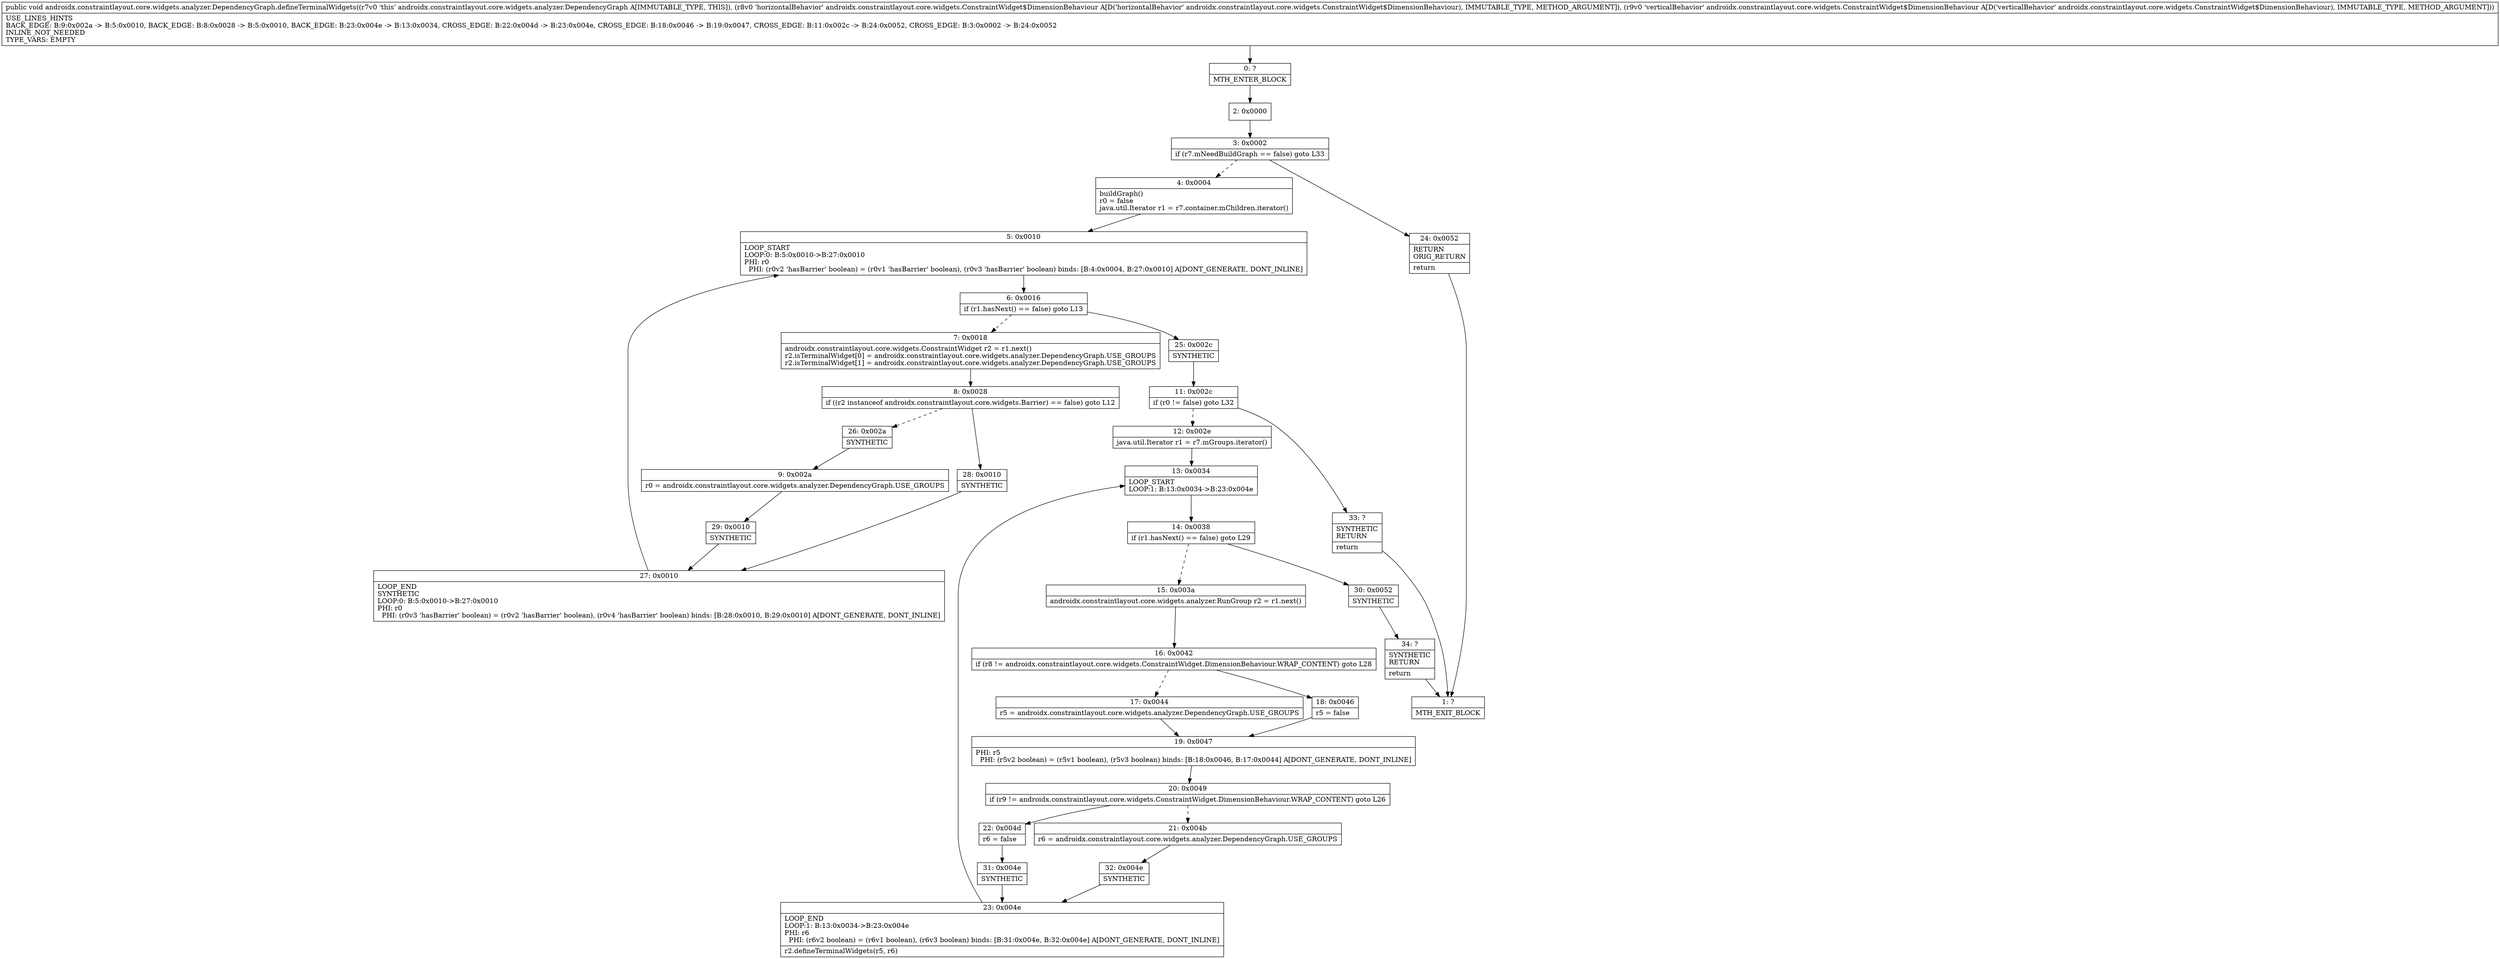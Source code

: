 digraph "CFG forandroidx.constraintlayout.core.widgets.analyzer.DependencyGraph.defineTerminalWidgets(Landroidx\/constraintlayout\/core\/widgets\/ConstraintWidget$DimensionBehaviour;Landroidx\/constraintlayout\/core\/widgets\/ConstraintWidget$DimensionBehaviour;)V" {
Node_0 [shape=record,label="{0\:\ ?|MTH_ENTER_BLOCK\l}"];
Node_2 [shape=record,label="{2\:\ 0x0000}"];
Node_3 [shape=record,label="{3\:\ 0x0002|if (r7.mNeedBuildGraph == false) goto L33\l}"];
Node_4 [shape=record,label="{4\:\ 0x0004|buildGraph()\lr0 = false\ljava.util.Iterator r1 = r7.container.mChildren.iterator()\l}"];
Node_5 [shape=record,label="{5\:\ 0x0010|LOOP_START\lLOOP:0: B:5:0x0010\-\>B:27:0x0010\lPHI: r0 \l  PHI: (r0v2 'hasBarrier' boolean) = (r0v1 'hasBarrier' boolean), (r0v3 'hasBarrier' boolean) binds: [B:4:0x0004, B:27:0x0010] A[DONT_GENERATE, DONT_INLINE]\l}"];
Node_6 [shape=record,label="{6\:\ 0x0016|if (r1.hasNext() == false) goto L13\l}"];
Node_7 [shape=record,label="{7\:\ 0x0018|androidx.constraintlayout.core.widgets.ConstraintWidget r2 = r1.next()\lr2.isTerminalWidget[0] = androidx.constraintlayout.core.widgets.analyzer.DependencyGraph.USE_GROUPS\lr2.isTerminalWidget[1] = androidx.constraintlayout.core.widgets.analyzer.DependencyGraph.USE_GROUPS\l}"];
Node_8 [shape=record,label="{8\:\ 0x0028|if ((r2 instanceof androidx.constraintlayout.core.widgets.Barrier) == false) goto L12\l}"];
Node_26 [shape=record,label="{26\:\ 0x002a|SYNTHETIC\l}"];
Node_9 [shape=record,label="{9\:\ 0x002a|r0 = androidx.constraintlayout.core.widgets.analyzer.DependencyGraph.USE_GROUPS\l}"];
Node_29 [shape=record,label="{29\:\ 0x0010|SYNTHETIC\l}"];
Node_27 [shape=record,label="{27\:\ 0x0010|LOOP_END\lSYNTHETIC\lLOOP:0: B:5:0x0010\-\>B:27:0x0010\lPHI: r0 \l  PHI: (r0v3 'hasBarrier' boolean) = (r0v2 'hasBarrier' boolean), (r0v4 'hasBarrier' boolean) binds: [B:28:0x0010, B:29:0x0010] A[DONT_GENERATE, DONT_INLINE]\l}"];
Node_28 [shape=record,label="{28\:\ 0x0010|SYNTHETIC\l}"];
Node_25 [shape=record,label="{25\:\ 0x002c|SYNTHETIC\l}"];
Node_11 [shape=record,label="{11\:\ 0x002c|if (r0 != false) goto L32\l}"];
Node_12 [shape=record,label="{12\:\ 0x002e|java.util.Iterator r1 = r7.mGroups.iterator()\l}"];
Node_13 [shape=record,label="{13\:\ 0x0034|LOOP_START\lLOOP:1: B:13:0x0034\-\>B:23:0x004e\l}"];
Node_14 [shape=record,label="{14\:\ 0x0038|if (r1.hasNext() == false) goto L29\l}"];
Node_15 [shape=record,label="{15\:\ 0x003a|androidx.constraintlayout.core.widgets.analyzer.RunGroup r2 = r1.next()\l}"];
Node_16 [shape=record,label="{16\:\ 0x0042|if (r8 != androidx.constraintlayout.core.widgets.ConstraintWidget.DimensionBehaviour.WRAP_CONTENT) goto L28\l}"];
Node_17 [shape=record,label="{17\:\ 0x0044|r5 = androidx.constraintlayout.core.widgets.analyzer.DependencyGraph.USE_GROUPS\l}"];
Node_19 [shape=record,label="{19\:\ 0x0047|PHI: r5 \l  PHI: (r5v2 boolean) = (r5v1 boolean), (r5v3 boolean) binds: [B:18:0x0046, B:17:0x0044] A[DONT_GENERATE, DONT_INLINE]\l}"];
Node_20 [shape=record,label="{20\:\ 0x0049|if (r9 != androidx.constraintlayout.core.widgets.ConstraintWidget.DimensionBehaviour.WRAP_CONTENT) goto L26\l}"];
Node_21 [shape=record,label="{21\:\ 0x004b|r6 = androidx.constraintlayout.core.widgets.analyzer.DependencyGraph.USE_GROUPS\l}"];
Node_32 [shape=record,label="{32\:\ 0x004e|SYNTHETIC\l}"];
Node_23 [shape=record,label="{23\:\ 0x004e|LOOP_END\lLOOP:1: B:13:0x0034\-\>B:23:0x004e\lPHI: r6 \l  PHI: (r6v2 boolean) = (r6v1 boolean), (r6v3 boolean) binds: [B:31:0x004e, B:32:0x004e] A[DONT_GENERATE, DONT_INLINE]\l|r2.defineTerminalWidgets(r5, r6)\l}"];
Node_22 [shape=record,label="{22\:\ 0x004d|r6 = false\l}"];
Node_31 [shape=record,label="{31\:\ 0x004e|SYNTHETIC\l}"];
Node_18 [shape=record,label="{18\:\ 0x0046|r5 = false\l}"];
Node_30 [shape=record,label="{30\:\ 0x0052|SYNTHETIC\l}"];
Node_34 [shape=record,label="{34\:\ ?|SYNTHETIC\lRETURN\l|return\l}"];
Node_1 [shape=record,label="{1\:\ ?|MTH_EXIT_BLOCK\l}"];
Node_33 [shape=record,label="{33\:\ ?|SYNTHETIC\lRETURN\l|return\l}"];
Node_24 [shape=record,label="{24\:\ 0x0052|RETURN\lORIG_RETURN\l|return\l}"];
MethodNode[shape=record,label="{public void androidx.constraintlayout.core.widgets.analyzer.DependencyGraph.defineTerminalWidgets((r7v0 'this' androidx.constraintlayout.core.widgets.analyzer.DependencyGraph A[IMMUTABLE_TYPE, THIS]), (r8v0 'horizontalBehavior' androidx.constraintlayout.core.widgets.ConstraintWidget$DimensionBehaviour A[D('horizontalBehavior' androidx.constraintlayout.core.widgets.ConstraintWidget$DimensionBehaviour), IMMUTABLE_TYPE, METHOD_ARGUMENT]), (r9v0 'verticalBehavior' androidx.constraintlayout.core.widgets.ConstraintWidget$DimensionBehaviour A[D('verticalBehavior' androidx.constraintlayout.core.widgets.ConstraintWidget$DimensionBehaviour), IMMUTABLE_TYPE, METHOD_ARGUMENT]))  | USE_LINES_HINTS\lBACK_EDGE: B:9:0x002a \-\> B:5:0x0010, BACK_EDGE: B:8:0x0028 \-\> B:5:0x0010, BACK_EDGE: B:23:0x004e \-\> B:13:0x0034, CROSS_EDGE: B:22:0x004d \-\> B:23:0x004e, CROSS_EDGE: B:18:0x0046 \-\> B:19:0x0047, CROSS_EDGE: B:11:0x002c \-\> B:24:0x0052, CROSS_EDGE: B:3:0x0002 \-\> B:24:0x0052\lINLINE_NOT_NEEDED\lTYPE_VARS: EMPTY\l}"];
MethodNode -> Node_0;Node_0 -> Node_2;
Node_2 -> Node_3;
Node_3 -> Node_4[style=dashed];
Node_3 -> Node_24;
Node_4 -> Node_5;
Node_5 -> Node_6;
Node_6 -> Node_7[style=dashed];
Node_6 -> Node_25;
Node_7 -> Node_8;
Node_8 -> Node_26[style=dashed];
Node_8 -> Node_28;
Node_26 -> Node_9;
Node_9 -> Node_29;
Node_29 -> Node_27;
Node_27 -> Node_5;
Node_28 -> Node_27;
Node_25 -> Node_11;
Node_11 -> Node_12[style=dashed];
Node_11 -> Node_33;
Node_12 -> Node_13;
Node_13 -> Node_14;
Node_14 -> Node_15[style=dashed];
Node_14 -> Node_30;
Node_15 -> Node_16;
Node_16 -> Node_17[style=dashed];
Node_16 -> Node_18;
Node_17 -> Node_19;
Node_19 -> Node_20;
Node_20 -> Node_21[style=dashed];
Node_20 -> Node_22;
Node_21 -> Node_32;
Node_32 -> Node_23;
Node_23 -> Node_13;
Node_22 -> Node_31;
Node_31 -> Node_23;
Node_18 -> Node_19;
Node_30 -> Node_34;
Node_34 -> Node_1;
Node_33 -> Node_1;
Node_24 -> Node_1;
}

